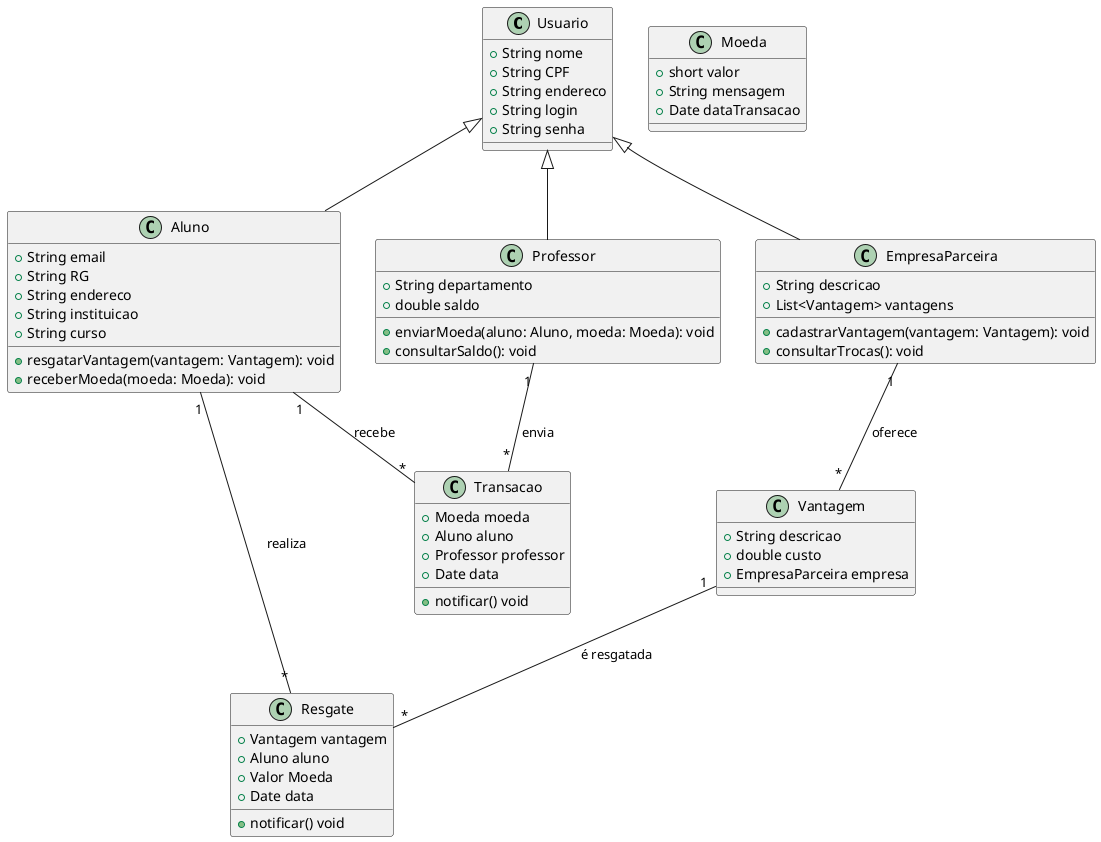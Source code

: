 @startuml
class Usuario{
    + String nome
    + String CPF
    + String endereco
    + String login
    + String senha
}
class Aluno {
    + String email
    + String RG
    + String endereco
    + String instituicao
    + String curso
    + resgatarVantagem(vantagem: Vantagem): void
    + receberMoeda(moeda: Moeda): void
}

class Professor {
    + String departamento
    + double saldo
    + enviarMoeda(aluno: Aluno, moeda: Moeda): void
    + consultarSaldo(): void
}

class EmpresaParceira {
    + String descricao
    + List<Vantagem> vantagens
    + cadastrarVantagem(vantagem: Vantagem): void
    + consultarTrocas(): void
}

class Vantagem {
    + String descricao
    + double custo
    + EmpresaParceira empresa
}

class Moeda {
    + short valor
    + String mensagem
    + Date dataTransacao
}

class Resgate{
    + Vantagem vantagem
    + Aluno aluno
    + Valor Moeda
    + Date data
    + notificar() void
}

class Transacao {
    + Moeda moeda
    + Aluno aluno
    + Professor professor
    + Date data
    + notificar() void
}

Usuario <|-- Aluno
Usuario <|-- Professor
Usuario <|-- EmpresaParceira
Aluno "1" -- "*" Transacao : recebe
Professor "1" -- "*" Transacao : envia
EmpresaParceira "1" -- "*" Vantagem : oferece
Aluno "1" -- "*" Resgate : realiza
Vantagem "1" -- "*" Resgate : é resgatada

@enduml